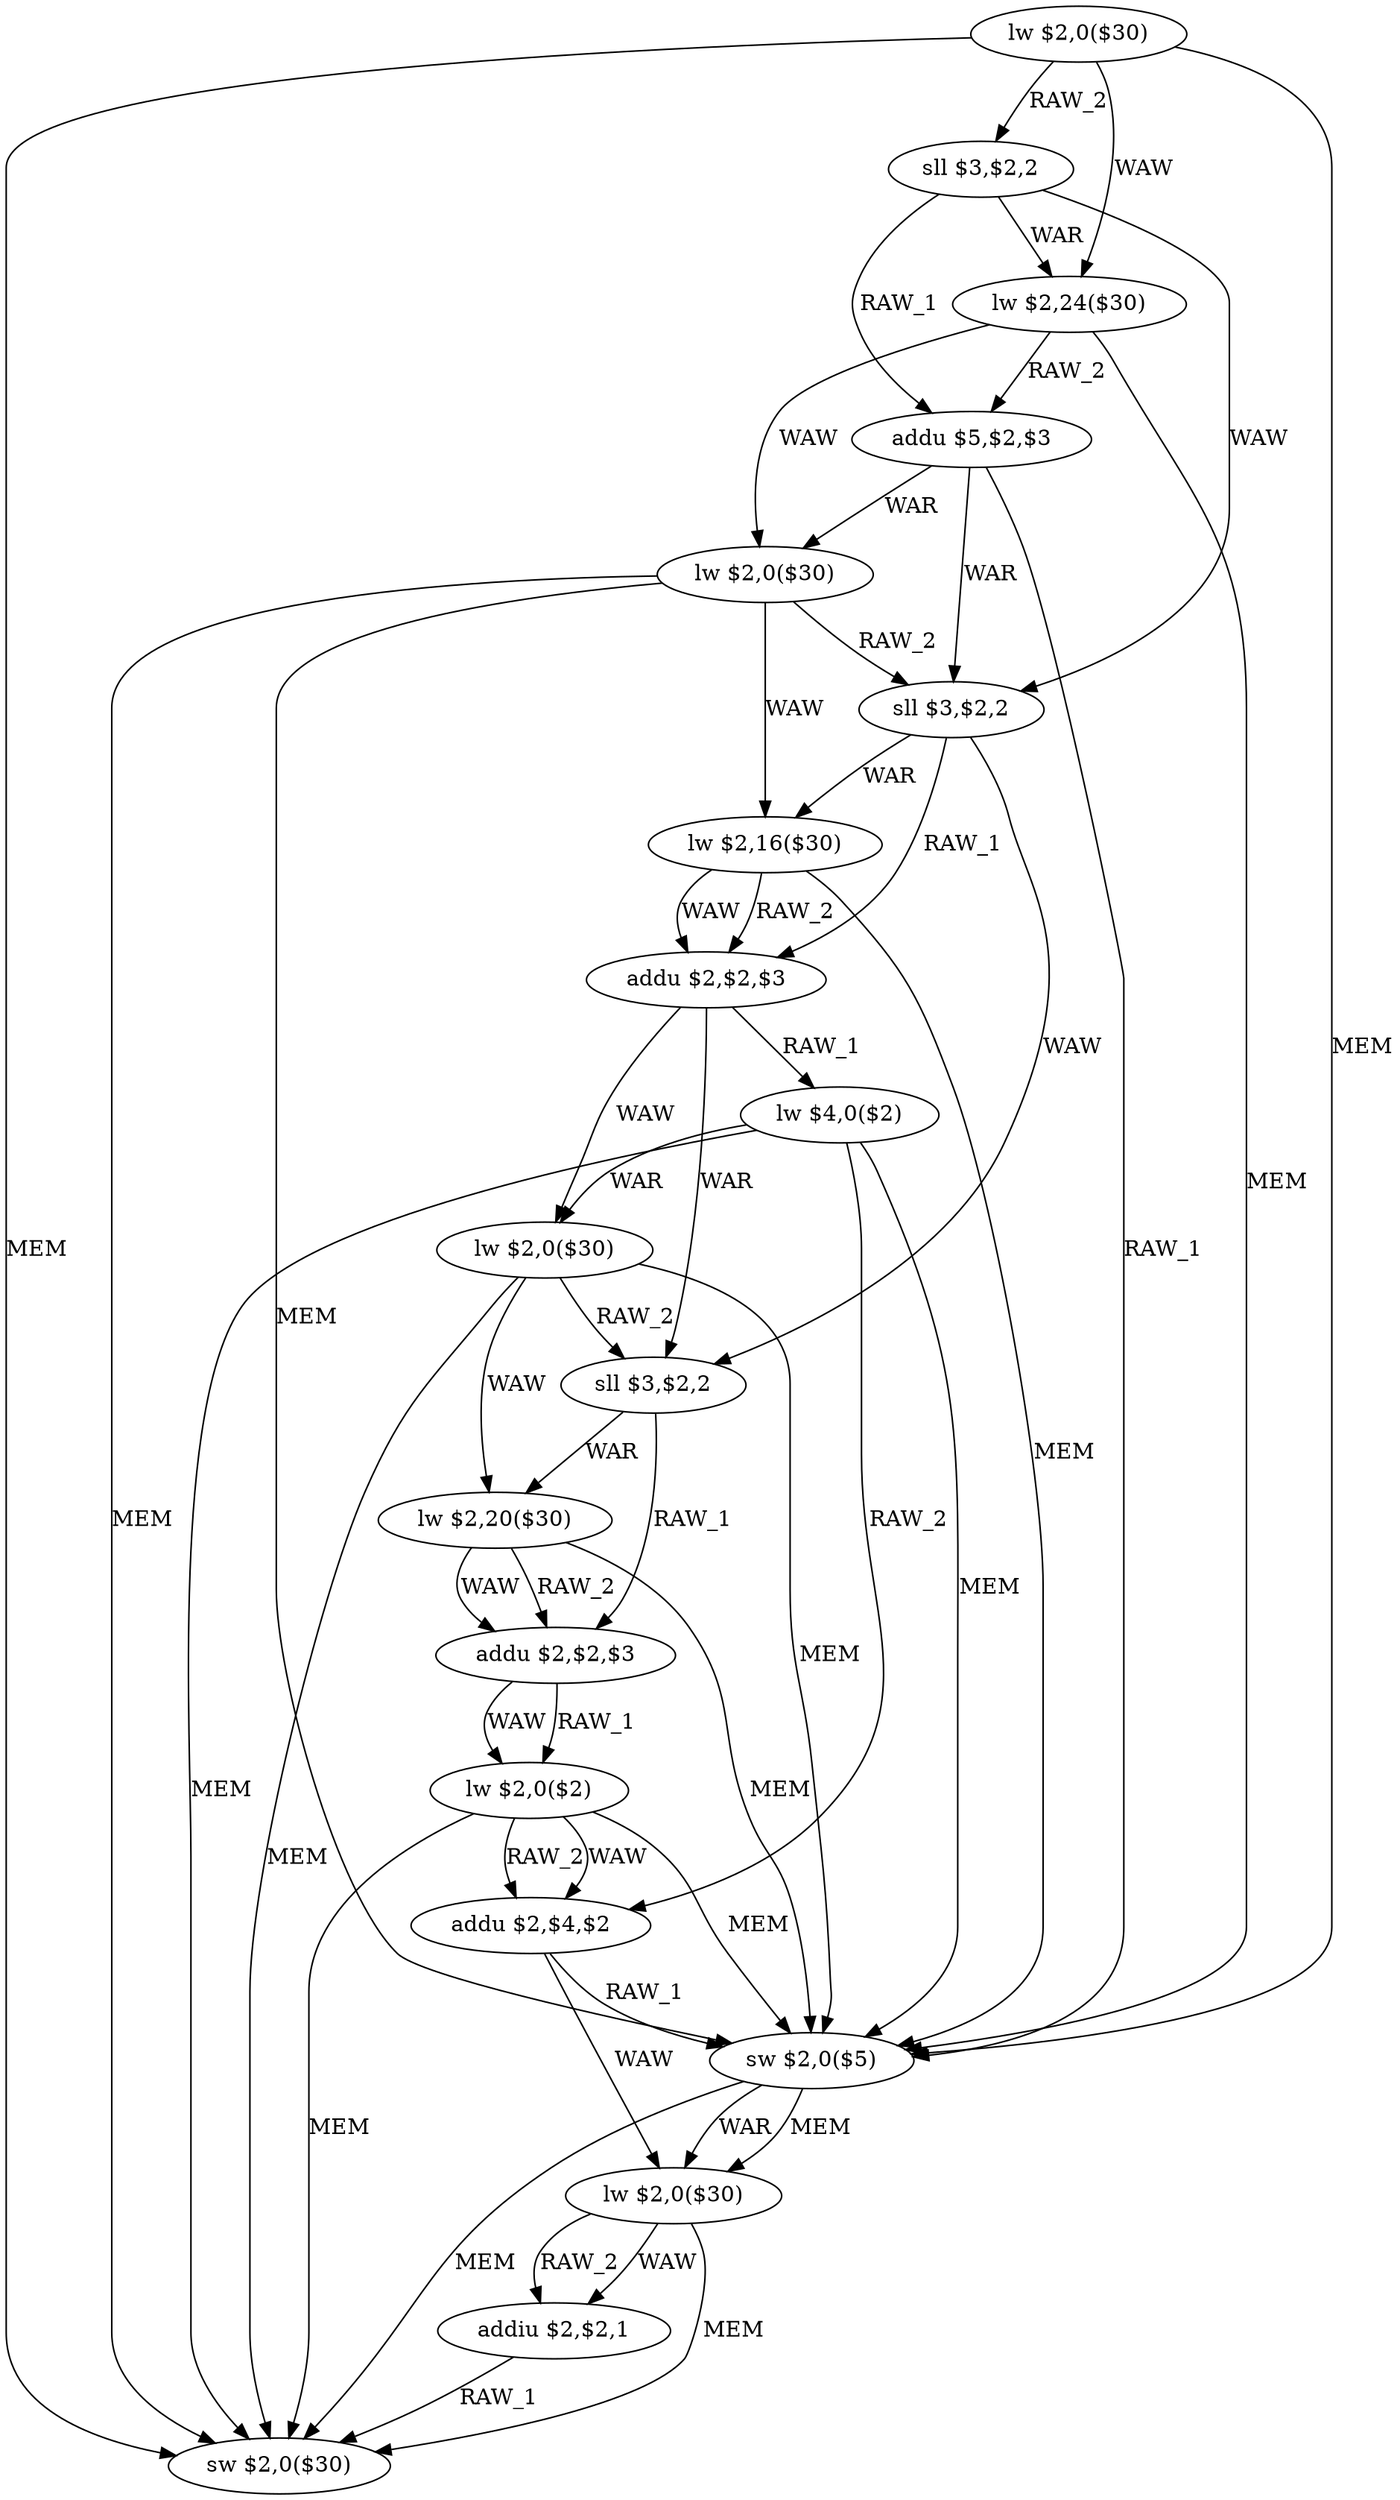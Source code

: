 digraph G1 {
node [shape = ellipse];
i0 [label = "lw $2,0($30)"] ;
i0 ->  i1 [label= "RAW_2"];
i0 ->  i2 [label= "WAW"];
i0 ->  i15 [label= "MEM"];
i0 ->  i18 [label= "MEM"];
i1 [label = "sll $3,$2,2"] ;
i1 ->  i2 [label= "WAR"];
i1 ->  i3 [label= "RAW_1"];
i1 ->  i5 [label= "WAW"];
i2 [label = "lw $2,24($30)"] ;
i2 ->  i3 [label= "RAW_2"];
i2 ->  i4 [label= "WAW"];
i2 ->  i15 [label= "MEM"];
i3 [label = "addu $5,$2,$3"] ;
i3 ->  i4 [label= "WAR"];
i3 ->  i5 [label= "WAR"];
i3 ->  i15 [label= "RAW_1"];
i4 [label = "lw $2,0($30)"] ;
i4 ->  i5 [label= "RAW_2"];
i4 ->  i6 [label= "WAW"];
i4 ->  i15 [label= "MEM"];
i4 ->  i18 [label= "MEM"];
i5 [label = "sll $3,$2,2"] ;
i5 ->  i6 [label= "WAR"];
i5 ->  i7 [label= "RAW_1"];
i5 ->  i10 [label= "WAW"];
i6 [label = "lw $2,16($30)"] ;
i6 ->  i7 [label= "RAW_2"];
i6 ->  i7 [label= "WAW"];
i6 ->  i15 [label= "MEM"];
i7 [label = "addu $2,$2,$3"] ;
i7 ->  i8 [label= "RAW_1"];
i7 ->  i9 [label= "WAW"];
i7 ->  i10 [label= "WAR"];
i8 [label = "lw $4,0($2)"] ;
i8 ->  i9 [label= "WAR"];
i8 ->  i14 [label= "RAW_2"];
i8 ->  i15 [label= "MEM"];
i8 ->  i18 [label= "MEM"];
i9 [label = "lw $2,0($30)"] ;
i9 ->  i10 [label= "RAW_2"];
i9 ->  i11 [label= "WAW"];
i9 ->  i15 [label= "MEM"];
i9 ->  i18 [label= "MEM"];
i10 [label = "sll $3,$2,2"] ;
i10 ->  i11 [label= "WAR"];
i10 ->  i12 [label= "RAW_1"];
i11 [label = "lw $2,20($30)"] ;
i11 ->  i12 [label= "RAW_2"];
i11 ->  i12 [label= "WAW"];
i11 ->  i15 [label= "MEM"];
i12 [label = "addu $2,$2,$3"] ;
i12 ->  i13 [label= "RAW_1"];
i12 ->  i13 [label= "WAW"];
i13 [label = "lw $2,0($2)"] ;
i13 ->  i14 [label= "RAW_2"];
i13 ->  i14 [label= "WAW"];
i13 ->  i15 [label= "MEM"];
i13 ->  i18 [label= "MEM"];
i14 [label = "addu $2,$4,$2"] ;
i14 ->  i15 [label= "RAW_1"];
i14 ->  i16 [label= "WAW"];
i15 [label = "sw $2,0($5)"] ;
i15 ->  i16 [label= "WAR"];
i15 ->  i16 [label= "MEM"];
i15 ->  i18 [label= "MEM"];
i16 [label = "lw $2,0($30)"] ;
i16 ->  i17 [label= "RAW_2"];
i16 ->  i17 [label= "WAW"];
i16 ->  i18 [label= "MEM"];
i17 [label = "addiu $2,$2,1"] ;
i17 ->  i18 [label= "RAW_1"];
i18 [label = "sw $2,0($30)"] ;
}
